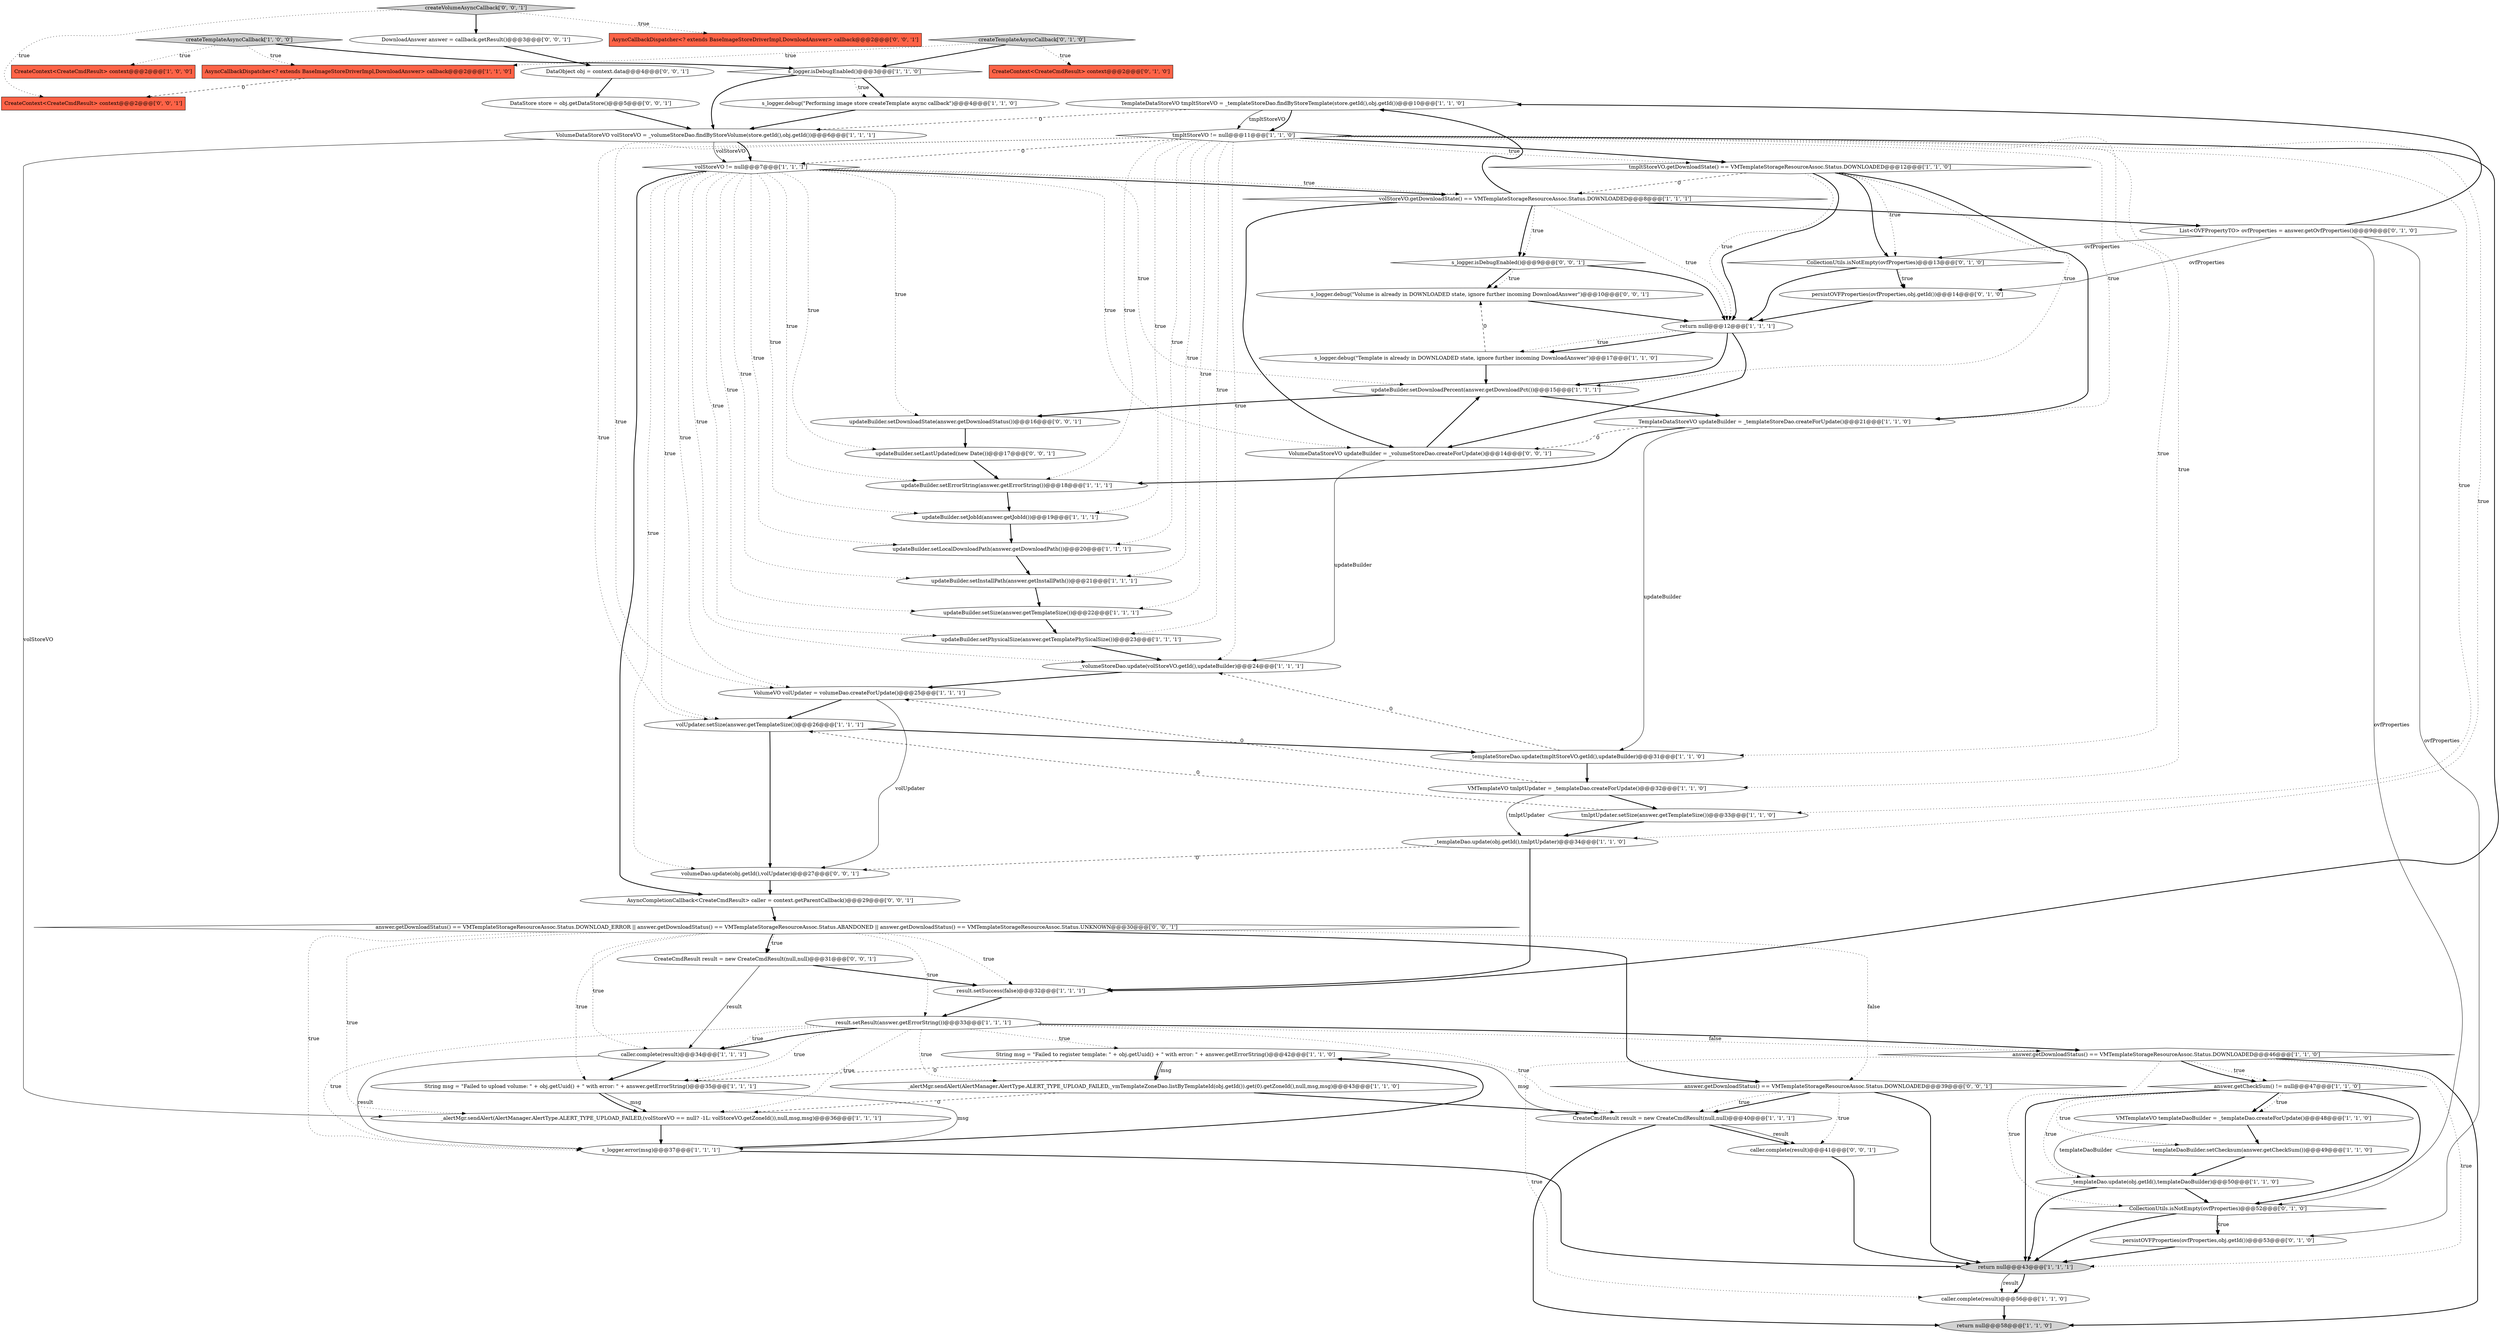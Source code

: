 digraph {
31 [style = filled, label = "TemplateDataStoreVO tmpltStoreVO = _templateStoreDao.findByStoreTemplate(store.getId(),obj.getId())@@@10@@@['1', '1', '0']", fillcolor = white, shape = ellipse image = "AAA0AAABBB1BBB"];
51 [style = filled, label = "persistOVFProperties(ovfProperties,obj.getId())@@@53@@@['0', '1', '0']", fillcolor = white, shape = ellipse image = "AAA1AAABBB2BBB"];
61 [style = filled, label = "CreateContext<CreateCmdResult> context@@@2@@@['0', '0', '1']", fillcolor = tomato, shape = box image = "AAA0AAABBB3BBB"];
41 [style = filled, label = "volStoreVO != null@@@7@@@['1', '1', '1']", fillcolor = white, shape = diamond image = "AAA0AAABBB1BBB"];
22 [style = filled, label = "_volumeStoreDao.update(volStoreVO.getId(),updateBuilder)@@@24@@@['1', '1', '1']", fillcolor = white, shape = ellipse image = "AAA0AAABBB1BBB"];
13 [style = filled, label = "answer.getDownloadStatus() == VMTemplateStorageResourceAssoc.Status.DOWNLOADED@@@46@@@['1', '1', '0']", fillcolor = white, shape = diamond image = "AAA0AAABBB1BBB"];
9 [style = filled, label = "_templateStoreDao.update(tmpltStoreVO.getId(),updateBuilder)@@@31@@@['1', '1', '0']", fillcolor = white, shape = ellipse image = "AAA0AAABBB1BBB"];
2 [style = filled, label = "templateDaoBuilder.setChecksum(answer.getCheckSum())@@@49@@@['1', '1', '0']", fillcolor = white, shape = ellipse image = "AAA0AAABBB1BBB"];
35 [style = filled, label = "return null@@@58@@@['1', '1', '0']", fillcolor = lightgray, shape = ellipse image = "AAA0AAABBB1BBB"];
7 [style = filled, label = "s_logger.debug(\"Template is already in DOWNLOADED state, ignore further incoming DownloadAnswer\")@@@17@@@['1', '1', '0']", fillcolor = white, shape = ellipse image = "AAA0AAABBB1BBB"];
0 [style = filled, label = "CreateContext<CreateCmdResult> context@@@2@@@['1', '0', '0']", fillcolor = tomato, shape = box image = "AAA0AAABBB1BBB"];
10 [style = filled, label = "s_logger.isDebugEnabled()@@@3@@@['1', '1', '0']", fillcolor = white, shape = diamond image = "AAA0AAABBB1BBB"];
50 [style = filled, label = "CollectionUtils.isNotEmpty(ovfProperties)@@@13@@@['0', '1', '0']", fillcolor = white, shape = diamond image = "AAA1AAABBB2BBB"];
63 [style = filled, label = "AsyncCompletionCallback<CreateCmdResult> caller = context.getParentCallback()@@@29@@@['0', '0', '1']", fillcolor = white, shape = ellipse image = "AAA0AAABBB3BBB"];
64 [style = filled, label = "answer.getDownloadStatus() == VMTemplateStorageResourceAssoc.Status.DOWNLOAD_ERROR || answer.getDownloadStatus() == VMTemplateStorageResourceAssoc.Status.ABANDONED || answer.getDownloadStatus() == VMTemplateStorageResourceAssoc.Status.UNKNOWN@@@30@@@['0', '0', '1']", fillcolor = white, shape = diamond image = "AAA0AAABBB3BBB"];
23 [style = filled, label = "updateBuilder.setSize(answer.getTemplateSize())@@@22@@@['1', '1', '1']", fillcolor = white, shape = ellipse image = "AAA0AAABBB1BBB"];
24 [style = filled, label = "tmpltStoreVO != null@@@11@@@['1', '1', '0']", fillcolor = white, shape = diamond image = "AAA0AAABBB1BBB"];
27 [style = filled, label = "String msg = \"Failed to register template: \" + obj.getUuid() + \" with error: \" + answer.getErrorString()@@@42@@@['1', '1', '0']", fillcolor = white, shape = ellipse image = "AAA0AAABBB1BBB"];
53 [style = filled, label = "DataObject obj = context.data@@@4@@@['0', '0', '1']", fillcolor = white, shape = ellipse image = "AAA0AAABBB3BBB"];
66 [style = filled, label = "updateBuilder.setDownloadState(answer.getDownloadStatus())@@@16@@@['0', '0', '1']", fillcolor = white, shape = ellipse image = "AAA0AAABBB3BBB"];
37 [style = filled, label = "tmlptUpdater.setSize(answer.getTemplateSize())@@@33@@@['1', '1', '0']", fillcolor = white, shape = ellipse image = "AAA0AAABBB1BBB"];
47 [style = filled, label = "List<OVFPropertyTO> ovfProperties = answer.getOvfProperties()@@@9@@@['0', '1', '0']", fillcolor = white, shape = ellipse image = "AAA1AAABBB2BBB"];
18 [style = filled, label = "updateBuilder.setPhysicalSize(answer.getTemplatePhySicalSize())@@@23@@@['1', '1', '1']", fillcolor = white, shape = ellipse image = "AAA0AAABBB1BBB"];
5 [style = filled, label = "s_logger.error(msg)@@@37@@@['1', '1', '1']", fillcolor = white, shape = ellipse image = "AAA0AAABBB1BBB"];
33 [style = filled, label = "_alertMgr.sendAlert(AlertManager.AlertType.ALERT_TYPE_UPLOAD_FAILED,_vmTemplateZoneDao.listByTemplateId(obj.getId()).get(0).getZoneId(),null,msg,msg)@@@43@@@['1', '1', '0']", fillcolor = white, shape = ellipse image = "AAA0AAABBB1BBB"];
45 [style = filled, label = "persistOVFProperties(ovfProperties,obj.getId())@@@14@@@['0', '1', '0']", fillcolor = white, shape = ellipse image = "AAA1AAABBB2BBB"];
28 [style = filled, label = "return null@@@43@@@['1', '1', '1']", fillcolor = lightgray, shape = ellipse image = "AAA0AAABBB1BBB"];
3 [style = filled, label = "answer.getCheckSum() != null@@@47@@@['1', '1', '0']", fillcolor = white, shape = diamond image = "AAA0AAABBB1BBB"];
16 [style = filled, label = "createTemplateAsyncCallback['1', '0', '0']", fillcolor = lightgray, shape = diamond image = "AAA0AAABBB1BBB"];
1 [style = filled, label = "result.setResult(answer.getErrorString())@@@33@@@['1', '1', '1']", fillcolor = white, shape = ellipse image = "AAA0AAABBB1BBB"];
44 [style = filled, label = "_alertMgr.sendAlert(AlertManager.AlertType.ALERT_TYPE_UPLOAD_FAILED,(volStoreVO == null? -1L: volStoreVO.getZoneId()),null,msg,msg)@@@36@@@['1', '1', '1']", fillcolor = white, shape = ellipse image = "AAA0AAABBB1BBB"];
39 [style = filled, label = "tmpltStoreVO.getDownloadState() == VMTemplateStorageResourceAssoc.Status.DOWNLOADED@@@12@@@['1', '1', '0']", fillcolor = white, shape = diamond image = "AAA0AAABBB1BBB"];
29 [style = filled, label = "result.setSuccess(false)@@@32@@@['1', '1', '1']", fillcolor = white, shape = ellipse image = "AAA0AAABBB1BBB"];
58 [style = filled, label = "s_logger.debug(\"Volume is already in DOWNLOADED state, ignore further incoming DownloadAnswer\")@@@10@@@['0', '0', '1']", fillcolor = white, shape = ellipse image = "AAA0AAABBB3BBB"];
36 [style = filled, label = "TemplateDataStoreVO updateBuilder = _templateStoreDao.createForUpdate()@@@21@@@['1', '1', '0']", fillcolor = white, shape = ellipse image = "AAA0AAABBB1BBB"];
12 [style = filled, label = "updateBuilder.setDownloadPercent(answer.getDownloadPct())@@@15@@@['1', '1', '1']", fillcolor = white, shape = ellipse image = "AAA0AAABBB1BBB"];
6 [style = filled, label = "caller.complete(result)@@@56@@@['1', '1', '0']", fillcolor = white, shape = ellipse image = "AAA0AAABBB1BBB"];
25 [style = filled, label = "return null@@@12@@@['1', '1', '1']", fillcolor = white, shape = ellipse image = "AAA0AAABBB1BBB"];
15 [style = filled, label = "volUpdater.setSize(answer.getTemplateSize())@@@26@@@['1', '1', '1']", fillcolor = white, shape = ellipse image = "AAA0AAABBB1BBB"];
4 [style = filled, label = "updateBuilder.setErrorString(answer.getErrorString())@@@18@@@['1', '1', '1']", fillcolor = white, shape = ellipse image = "AAA0AAABBB1BBB"];
19 [style = filled, label = "VolumeDataStoreVO volStoreVO = _volumeStoreDao.findByStoreVolume(store.getId(),obj.getId())@@@6@@@['1', '1', '1']", fillcolor = white, shape = ellipse image = "AAA0AAABBB1BBB"];
38 [style = filled, label = "VMTemplateVO templateDaoBuilder = _templateDao.createForUpdate()@@@48@@@['1', '1', '0']", fillcolor = white, shape = ellipse image = "AAA0AAABBB1BBB"];
67 [style = filled, label = "caller.complete(result)@@@41@@@['0', '0', '1']", fillcolor = white, shape = ellipse image = "AAA0AAABBB3BBB"];
8 [style = filled, label = "updateBuilder.setJobId(answer.getJobId())@@@19@@@['1', '1', '1']", fillcolor = white, shape = ellipse image = "AAA0AAABBB1BBB"];
34 [style = filled, label = "volStoreVO.getDownloadState() == VMTemplateStorageResourceAssoc.Status.DOWNLOADED@@@8@@@['1', '1', '1']", fillcolor = white, shape = diamond image = "AAA0AAABBB1BBB"];
14 [style = filled, label = "String msg = \"Failed to upload volume: \" + obj.getUuid() + \" with error: \" + answer.getErrorString()@@@35@@@['1', '1', '1']", fillcolor = white, shape = ellipse image = "AAA0AAABBB1BBB"];
21 [style = filled, label = "AsyncCallbackDispatcher<? extends BaseImageStoreDriverImpl,DownloadAnswer> callback@@@2@@@['1', '1', '0']", fillcolor = tomato, shape = box image = "AAA0AAABBB1BBB"];
43 [style = filled, label = "caller.complete(result)@@@34@@@['1', '1', '1']", fillcolor = white, shape = ellipse image = "AAA0AAABBB1BBB"];
65 [style = filled, label = "CreateCmdResult result = new CreateCmdResult(null,null)@@@31@@@['0', '0', '1']", fillcolor = white, shape = ellipse image = "AAA0AAABBB3BBB"];
32 [style = filled, label = "VolumeVO volUpdater = volumeDao.createForUpdate()@@@25@@@['1', '1', '1']", fillcolor = white, shape = ellipse image = "AAA0AAABBB1BBB"];
42 [style = filled, label = "_templateDao.update(obj.getId(),templateDaoBuilder)@@@50@@@['1', '1', '0']", fillcolor = white, shape = ellipse image = "AAA0AAABBB1BBB"];
17 [style = filled, label = "s_logger.debug(\"Performing image store createTemplate async callback\")@@@4@@@['1', '1', '0']", fillcolor = white, shape = ellipse image = "AAA0AAABBB1BBB"];
54 [style = filled, label = "createVolumeAsyncCallback['0', '0', '1']", fillcolor = lightgray, shape = diamond image = "AAA0AAABBB3BBB"];
57 [style = filled, label = "answer.getDownloadStatus() == VMTemplateStorageResourceAssoc.Status.DOWNLOADED@@@39@@@['0', '0', '1']", fillcolor = white, shape = diamond image = "AAA0AAABBB3BBB"];
62 [style = filled, label = "DownloadAnswer answer = callback.getResult()@@@3@@@['0', '0', '1']", fillcolor = white, shape = ellipse image = "AAA0AAABBB3BBB"];
11 [style = filled, label = "_templateDao.update(obj.getId(),tmlptUpdater)@@@34@@@['1', '1', '0']", fillcolor = white, shape = ellipse image = "AAA0AAABBB1BBB"];
26 [style = filled, label = "updateBuilder.setLocalDownloadPath(answer.getDownloadPath())@@@20@@@['1', '1', '1']", fillcolor = white, shape = ellipse image = "AAA0AAABBB1BBB"];
59 [style = filled, label = "VolumeDataStoreVO updateBuilder = _volumeStoreDao.createForUpdate()@@@14@@@['0', '0', '1']", fillcolor = white, shape = ellipse image = "AAA0AAABBB3BBB"];
40 [style = filled, label = "CreateCmdResult result = new CreateCmdResult(null,null)@@@40@@@['1', '1', '1']", fillcolor = white, shape = ellipse image = "AAA0AAABBB1BBB"];
55 [style = filled, label = "s_logger.isDebugEnabled()@@@9@@@['0', '0', '1']", fillcolor = white, shape = diamond image = "AAA0AAABBB3BBB"];
30 [style = filled, label = "updateBuilder.setInstallPath(answer.getInstallPath())@@@21@@@['1', '1', '1']", fillcolor = white, shape = ellipse image = "AAA0AAABBB1BBB"];
46 [style = filled, label = "CollectionUtils.isNotEmpty(ovfProperties)@@@52@@@['0', '1', '0']", fillcolor = white, shape = diamond image = "AAA1AAABBB2BBB"];
20 [style = filled, label = "VMTemplateVO tmlptUpdater = _templateDao.createForUpdate()@@@32@@@['1', '1', '0']", fillcolor = white, shape = ellipse image = "AAA0AAABBB1BBB"];
52 [style = filled, label = "AsyncCallbackDispatcher<? extends BaseImageStoreDriverImpl,DownloadAnswer> callback@@@2@@@['0', '0', '1']", fillcolor = tomato, shape = box image = "AAA0AAABBB3BBB"];
56 [style = filled, label = "updateBuilder.setLastUpdated(new Date())@@@17@@@['0', '0', '1']", fillcolor = white, shape = ellipse image = "AAA0AAABBB3BBB"];
60 [style = filled, label = "DataStore store = obj.getDataStore()@@@5@@@['0', '0', '1']", fillcolor = white, shape = ellipse image = "AAA0AAABBB3BBB"];
68 [style = filled, label = "volumeDao.update(obj.getId(),volUpdater)@@@27@@@['0', '0', '1']", fillcolor = white, shape = ellipse image = "AAA0AAABBB3BBB"];
48 [style = filled, label = "createTemplateAsyncCallback['0', '1', '0']", fillcolor = lightgray, shape = diamond image = "AAA0AAABBB2BBB"];
49 [style = filled, label = "CreateContext<CreateCmdResult> context@@@2@@@['0', '1', '0']", fillcolor = tomato, shape = box image = "AAA0AAABBB2BBB"];
11->29 [style = bold, label=""];
20->37 [style = bold, label=""];
1->27 [style = dotted, label="true"];
55->58 [style = bold, label=""];
64->57 [style = bold, label=""];
27->14 [style = dashed, label="0"];
41->8 [style = dotted, label="true"];
13->46 [style = dotted, label="true"];
65->29 [style = bold, label=""];
62->53 [style = bold, label=""];
36->59 [style = dashed, label="0"];
67->28 [style = bold, label=""];
64->14 [style = dotted, label="true"];
43->5 [style = solid, label="result"];
4->8 [style = bold, label=""];
41->15 [style = dotted, label="true"];
20->32 [style = dashed, label="0"];
25->12 [style = bold, label=""];
50->45 [style = dotted, label="true"];
1->33 [style = dotted, label="true"];
64->1 [style = dotted, label="true"];
39->25 [style = dotted, label="true"];
41->22 [style = dotted, label="true"];
43->14 [style = bold, label=""];
24->22 [style = dotted, label="true"];
28->6 [style = bold, label=""];
46->51 [style = dotted, label="true"];
1->5 [style = dotted, label="true"];
16->0 [style = dotted, label="true"];
44->5 [style = bold, label=""];
51->28 [style = bold, label=""];
34->55 [style = bold, label=""];
41->30 [style = dotted, label="true"];
64->65 [style = bold, label=""];
53->60 [style = bold, label=""];
58->25 [style = bold, label=""];
3->38 [style = bold, label=""];
41->34 [style = bold, label=""];
64->5 [style = dotted, label="true"];
11->68 [style = dashed, label="0"];
63->64 [style = bold, label=""];
40->35 [style = bold, label=""];
24->29 [style = bold, label=""];
5->28 [style = bold, label=""];
41->23 [style = dotted, label="true"];
59->22 [style = solid, label="updateBuilder"];
39->12 [style = dotted, label="true"];
2->42 [style = bold, label=""];
24->4 [style = dotted, label="true"];
3->38 [style = dotted, label="true"];
40->67 [style = bold, label=""];
34->25 [style = dotted, label="true"];
27->33 [style = bold, label=""];
15->9 [style = bold, label=""];
33->44 [style = dashed, label="0"];
36->4 [style = bold, label=""];
10->17 [style = bold, label=""];
3->46 [style = bold, label=""];
64->57 [style = dotted, label="false"];
8->26 [style = bold, label=""];
24->20 [style = dotted, label="true"];
28->6 [style = solid, label="result"];
9->20 [style = bold, label=""];
39->50 [style = bold, label=""];
14->5 [style = solid, label="msg"];
20->11 [style = solid, label="tmlptUpdater"];
7->58 [style = dashed, label="0"];
27->33 [style = solid, label="msg"];
47->45 [style = solid, label="ovfProperties"];
13->35 [style = bold, label=""];
47->51 [style = solid, label="ovfProperties"];
3->42 [style = dotted, label="true"];
32->68 [style = solid, label="volUpdater"];
24->8 [style = dotted, label="true"];
39->36 [style = bold, label=""];
24->23 [style = dotted, label="true"];
7->12 [style = bold, label=""];
54->52 [style = dotted, label="true"];
30->23 [style = bold, label=""];
47->31 [style = bold, label=""];
41->66 [style = dotted, label="true"];
5->27 [style = bold, label=""];
13->3 [style = dotted, label="true"];
27->40 [style = solid, label="msg"];
23->18 [style = bold, label=""];
37->15 [style = dashed, label="0"];
12->66 [style = bold, label=""];
64->29 [style = dotted, label="true"];
24->15 [style = dotted, label="true"];
29->1 [style = bold, label=""];
14->44 [style = solid, label="msg"];
24->30 [style = dotted, label="true"];
34->59 [style = bold, label=""];
19->44 [style = solid, label="volStoreVO"];
1->13 [style = bold, label=""];
36->9 [style = solid, label="updateBuilder"];
50->25 [style = bold, label=""];
13->6 [style = dotted, label="true"];
59->12 [style = bold, label=""];
41->68 [style = dotted, label="true"];
31->24 [style = solid, label="tmpltStoreVO"];
64->65 [style = dotted, label="true"];
24->39 [style = bold, label=""];
42->28 [style = bold, label=""];
31->19 [style = dashed, label="0"];
18->22 [style = bold, label=""];
24->37 [style = dotted, label="true"];
17->19 [style = bold, label=""];
24->11 [style = dotted, label="true"];
13->28 [style = dotted, label="true"];
48->49 [style = dotted, label="true"];
41->63 [style = bold, label=""];
21->61 [style = dashed, label="0"];
1->43 [style = dotted, label="true"];
46->51 [style = bold, label=""];
16->10 [style = bold, label=""];
33->40 [style = bold, label=""];
22->32 [style = bold, label=""];
38->42 [style = solid, label="templateDaoBuilder"];
65->43 [style = solid, label="result"];
24->36 [style = dotted, label="true"];
66->56 [style = bold, label=""];
57->67 [style = dotted, label="true"];
24->9 [style = dotted, label="true"];
34->31 [style = bold, label=""];
41->4 [style = dotted, label="true"];
24->41 [style = dashed, label="0"];
16->21 [style = dotted, label="true"];
54->62 [style = bold, label=""];
13->3 [style = bold, label=""];
40->67 [style = solid, label="result"];
1->44 [style = dotted, label="true"];
50->45 [style = bold, label=""];
47->46 [style = solid, label="ovfProperties"];
1->43 [style = bold, label=""];
39->25 [style = bold, label=""];
24->18 [style = dotted, label="true"];
56->4 [style = bold, label=""];
34->55 [style = dotted, label="true"];
57->40 [style = bold, label=""];
1->40 [style = dotted, label="true"];
48->10 [style = bold, label=""];
55->25 [style = bold, label=""];
41->34 [style = dotted, label="true"];
34->47 [style = bold, label=""];
15->68 [style = bold, label=""];
24->26 [style = dotted, label="true"];
47->50 [style = solid, label="ovfProperties"];
25->59 [style = bold, label=""];
24->39 [style = dotted, label="true"];
1->13 [style = dotted, label="false"];
25->7 [style = bold, label=""];
38->2 [style = bold, label=""];
57->28 [style = bold, label=""];
19->41 [style = solid, label="volStoreVO"];
64->44 [style = dotted, label="true"];
41->18 [style = dotted, label="true"];
55->58 [style = dotted, label="true"];
10->19 [style = bold, label=""];
14->44 [style = bold, label=""];
39->34 [style = dashed, label="0"];
68->63 [style = bold, label=""];
41->26 [style = dotted, label="true"];
57->40 [style = dotted, label="true"];
54->61 [style = dotted, label="true"];
3->2 [style = dotted, label="true"];
46->28 [style = bold, label=""];
42->46 [style = bold, label=""];
37->11 [style = bold, label=""];
25->7 [style = dotted, label="true"];
24->32 [style = dotted, label="true"];
19->41 [style = bold, label=""];
41->12 [style = dotted, label="true"];
1->14 [style = dotted, label="true"];
60->19 [style = bold, label=""];
41->32 [style = dotted, label="true"];
31->24 [style = bold, label=""];
10->17 [style = dotted, label="true"];
6->35 [style = bold, label=""];
45->25 [style = bold, label=""];
26->30 [style = bold, label=""];
3->28 [style = bold, label=""];
41->59 [style = dotted, label="true"];
12->36 [style = bold, label=""];
32->15 [style = bold, label=""];
39->50 [style = dotted, label="true"];
64->43 [style = dotted, label="true"];
9->22 [style = dashed, label="0"];
48->21 [style = dotted, label="true"];
41->56 [style = dotted, label="true"];
}

